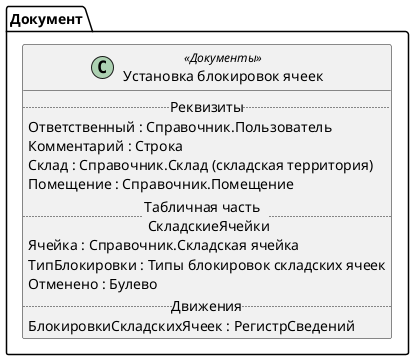 ﻿@startuml УстановкаБлокировокЯчеек
'!include templates.wsd
'..\include templates.wsd
class Документ.УстановкаБлокировокЯчеек as "Установка блокировок ячеек" <<Документы>>
{
..Реквизиты..
Ответственный : Справочник.Пользователь
Комментарий : Строка
Склад : Справочник.Склад (складская территория)
Помещение : Справочник.Помещение
..Табличная часть \n СкладскиеЯчейки..
Ячейка : Справочник.Складская ячейка
ТипБлокировки : Типы блокировок складских ячеек
Отменено : Булево
..Движения..
БлокировкиСкладскихЯчеек : РегистрСведений
}
@enduml
